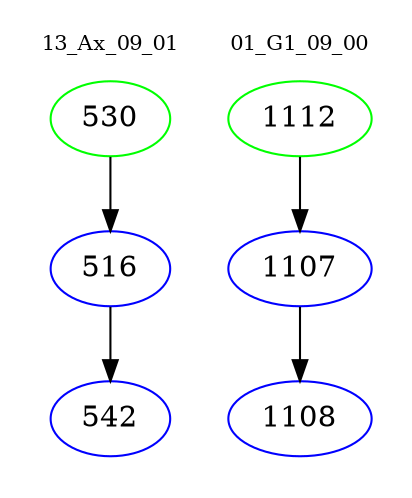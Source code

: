 digraph{
subgraph cluster_0 {
color = white
label = "13_Ax_09_01";
fontsize=10;
T0_530 [label="530", color="green"]
T0_530 -> T0_516 [color="black"]
T0_516 [label="516", color="blue"]
T0_516 -> T0_542 [color="black"]
T0_542 [label="542", color="blue"]
}
subgraph cluster_1 {
color = white
label = "01_G1_09_00";
fontsize=10;
T1_1112 [label="1112", color="green"]
T1_1112 -> T1_1107 [color="black"]
T1_1107 [label="1107", color="blue"]
T1_1107 -> T1_1108 [color="black"]
T1_1108 [label="1108", color="blue"]
}
}
